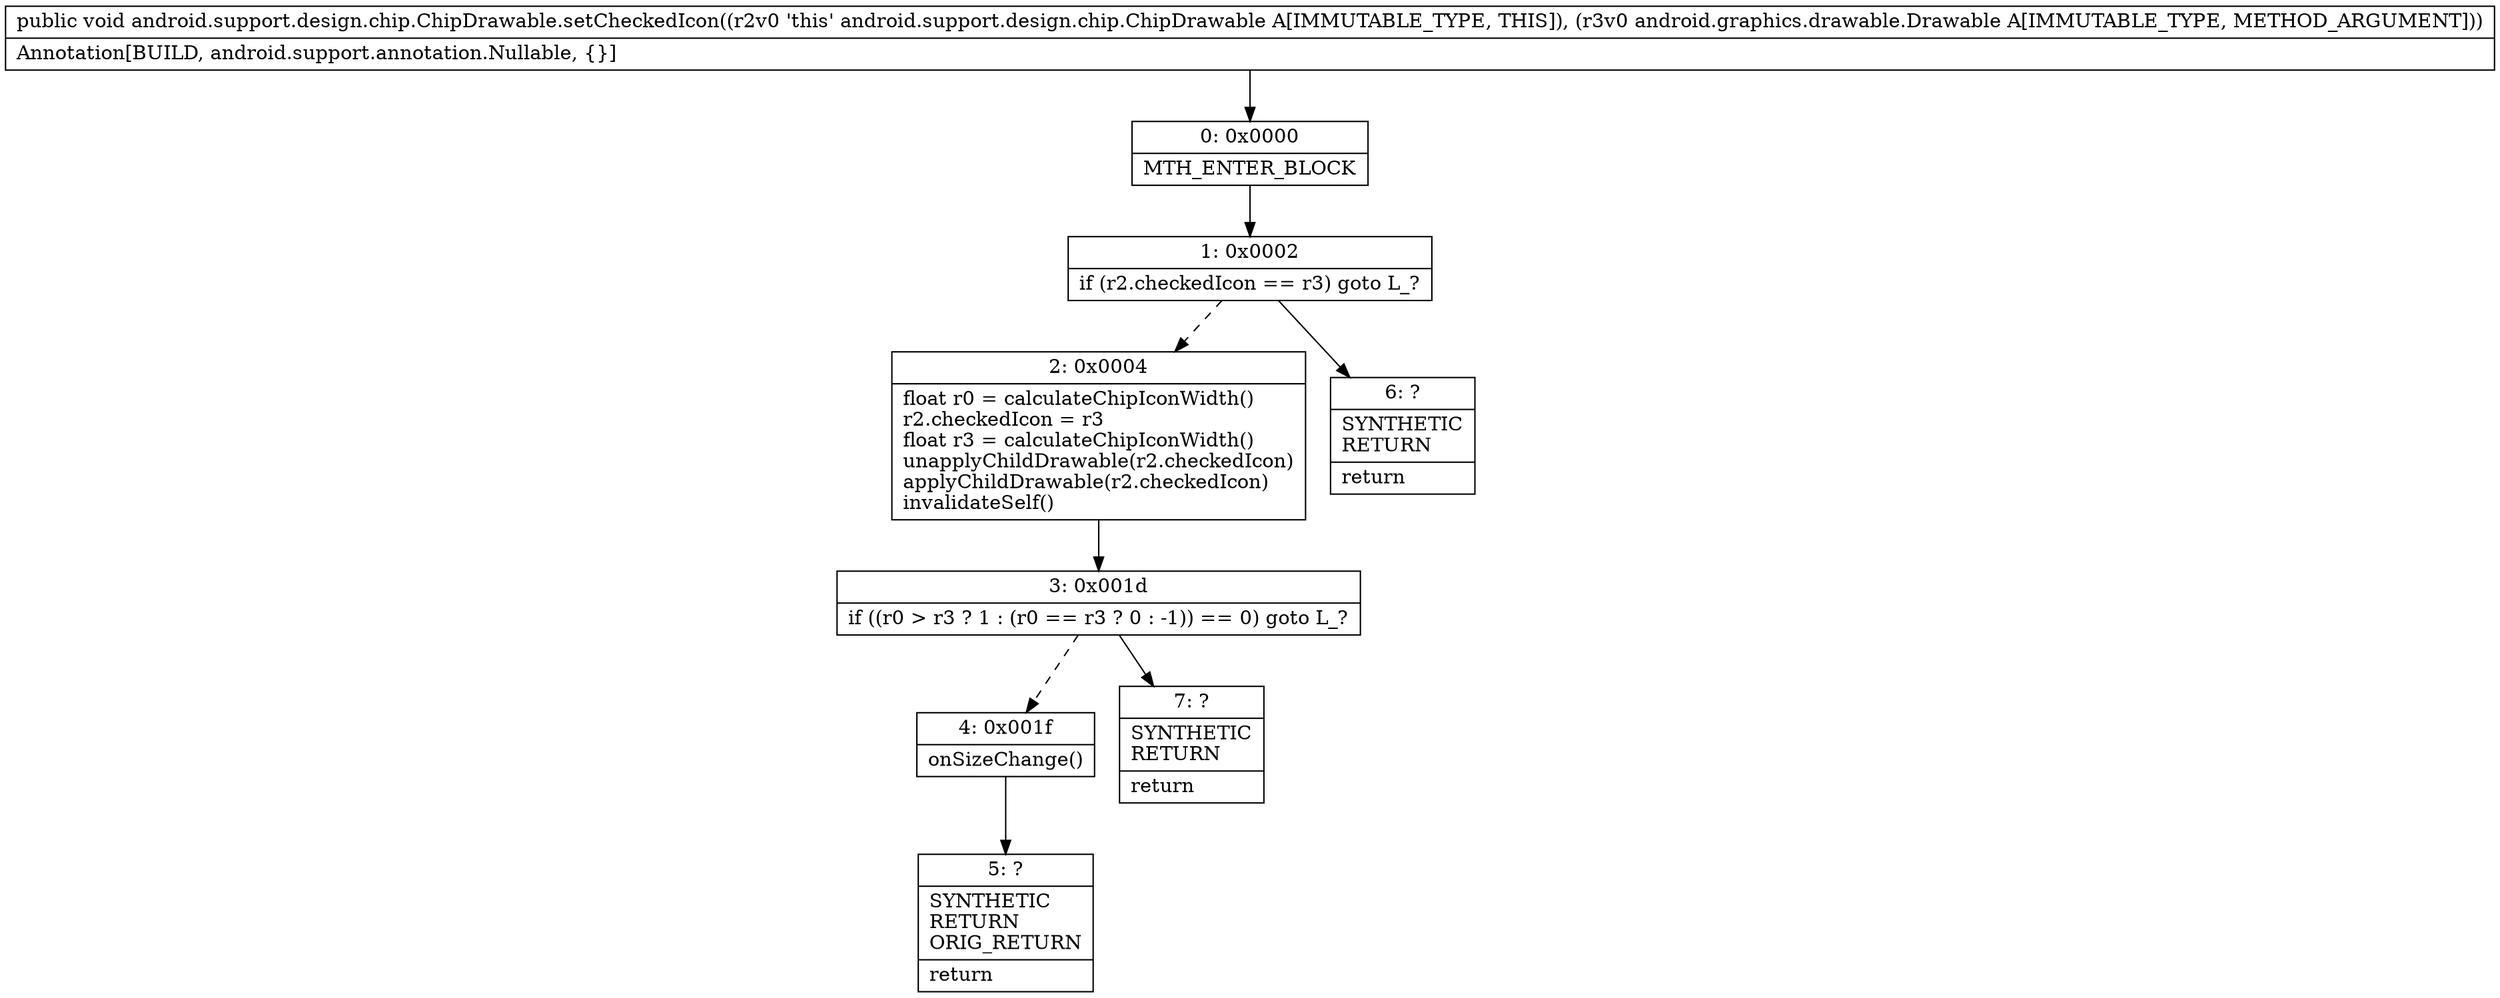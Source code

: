 digraph "CFG forandroid.support.design.chip.ChipDrawable.setCheckedIcon(Landroid\/graphics\/drawable\/Drawable;)V" {
Node_0 [shape=record,label="{0\:\ 0x0000|MTH_ENTER_BLOCK\l}"];
Node_1 [shape=record,label="{1\:\ 0x0002|if (r2.checkedIcon == r3) goto L_?\l}"];
Node_2 [shape=record,label="{2\:\ 0x0004|float r0 = calculateChipIconWidth()\lr2.checkedIcon = r3\lfloat r3 = calculateChipIconWidth()\lunapplyChildDrawable(r2.checkedIcon)\lapplyChildDrawable(r2.checkedIcon)\linvalidateSelf()\l}"];
Node_3 [shape=record,label="{3\:\ 0x001d|if ((r0 \> r3 ? 1 : (r0 == r3 ? 0 : \-1)) == 0) goto L_?\l}"];
Node_4 [shape=record,label="{4\:\ 0x001f|onSizeChange()\l}"];
Node_5 [shape=record,label="{5\:\ ?|SYNTHETIC\lRETURN\lORIG_RETURN\l|return\l}"];
Node_6 [shape=record,label="{6\:\ ?|SYNTHETIC\lRETURN\l|return\l}"];
Node_7 [shape=record,label="{7\:\ ?|SYNTHETIC\lRETURN\l|return\l}"];
MethodNode[shape=record,label="{public void android.support.design.chip.ChipDrawable.setCheckedIcon((r2v0 'this' android.support.design.chip.ChipDrawable A[IMMUTABLE_TYPE, THIS]), (r3v0 android.graphics.drawable.Drawable A[IMMUTABLE_TYPE, METHOD_ARGUMENT]))  | Annotation[BUILD, android.support.annotation.Nullable, \{\}]\l}"];
MethodNode -> Node_0;
Node_0 -> Node_1;
Node_1 -> Node_2[style=dashed];
Node_1 -> Node_6;
Node_2 -> Node_3;
Node_3 -> Node_4[style=dashed];
Node_3 -> Node_7;
Node_4 -> Node_5;
}

